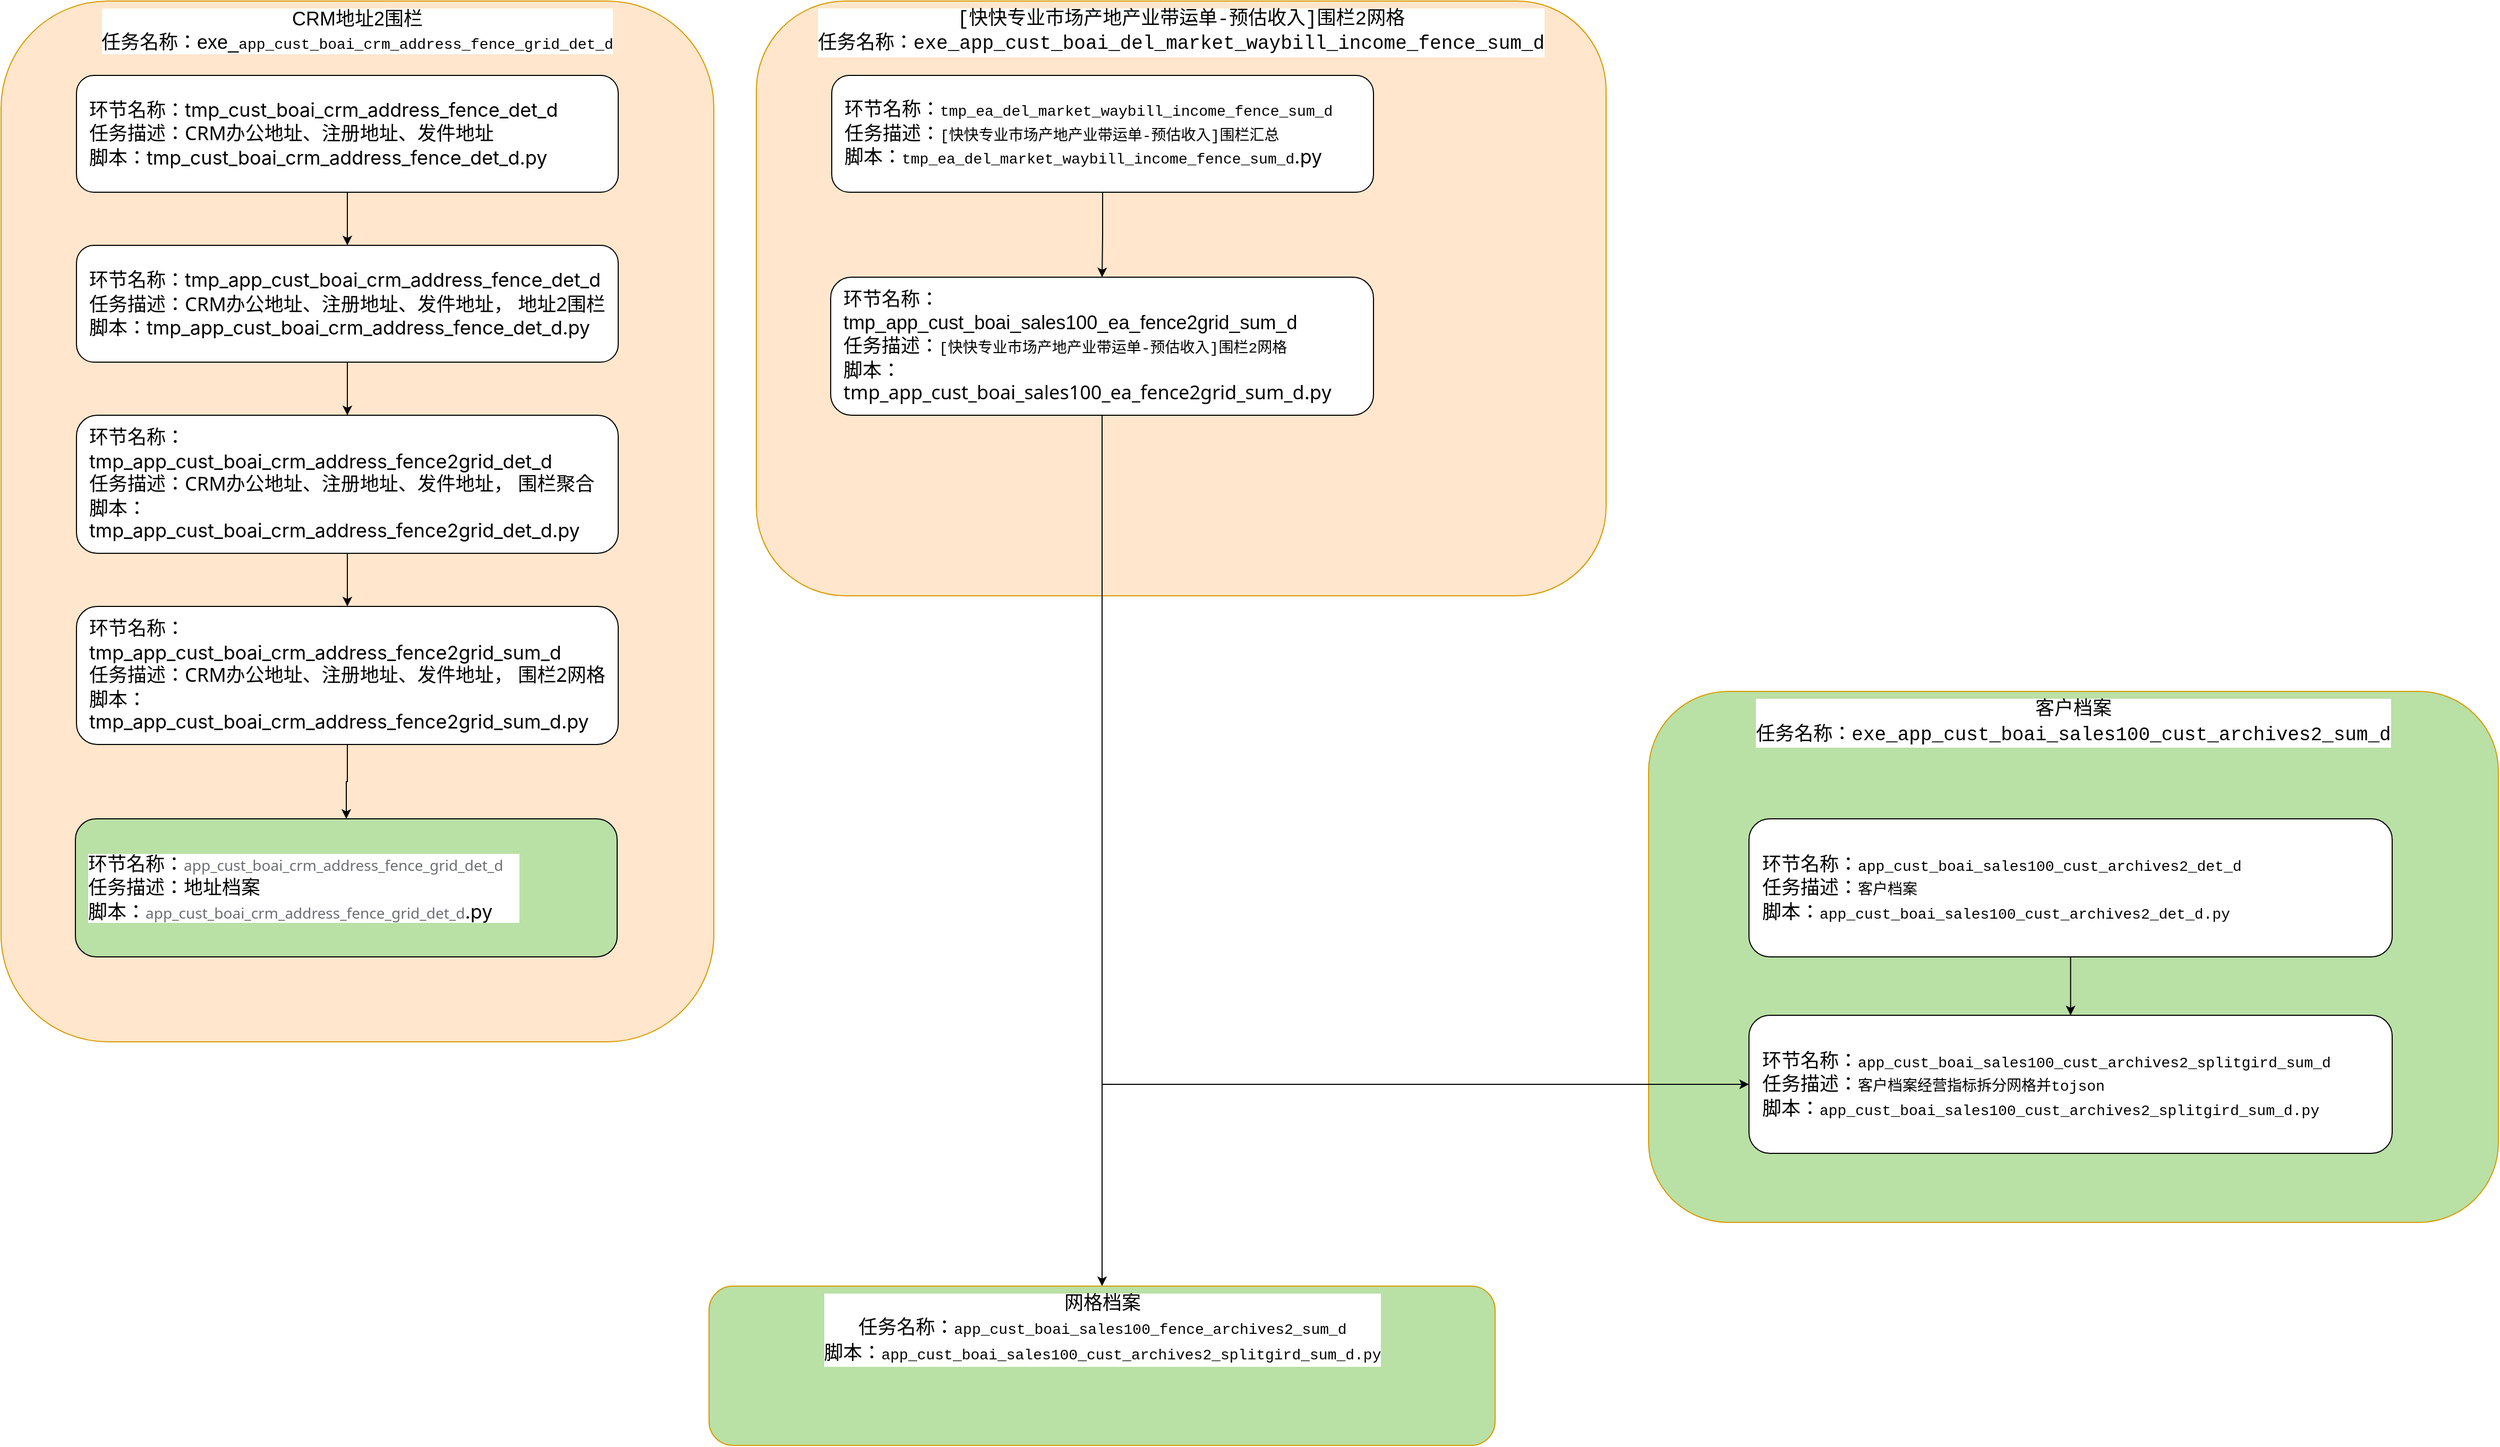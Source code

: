 <mxfile version="26.1.0" pages="3">
  <diagram name="第 1 页" id="zVUQbTabE66ga6b6Rjzz">
    <mxGraphModel dx="2484" dy="1736" grid="1" gridSize="10" guides="1" tooltips="1" connect="1" arrows="1" fold="1" page="1" pageScale="1" pageWidth="827" pageHeight="1169" math="0" shadow="0">
      <root>
        <mxCell id="0" />
        <mxCell id="1" parent="0" />
        <mxCell id="4ggbsvkXoeC_Qw4i2qiP-1" value="&lt;div style=&quot;font-family: Menlo, Monaco, &amp;quot;Courier New&amp;quot;, monospace; line-height: 21px; white-space: pre;&quot;&gt;&lt;span style=&quot;font-size: 18px;&quot;&gt;客户档案&lt;/span&gt;&lt;/div&gt;&lt;div style=&quot;line-height: 21px;&quot;&gt;&lt;span style=&quot;font-family: Menlo, Monaco, &amp;quot;Courier New&amp;quot;, monospace; white-space: pre; font-size: 18px;&quot;&gt;任务名称：&lt;/span&gt;&lt;span style=&quot;background-color: light-dark(#ffffff, var(--ge-dark-color, #121212)); font-size: 18px; white-space: pre;&quot;&gt;&lt;font face=&quot;Menlo, Monaco, Courier New, monospace&quot;&gt;exe_app_cust_boai_sales100_cust_archives2_sum_d&lt;/font&gt;&lt;/span&gt;&lt;/div&gt;" style="rounded=1;whiteSpace=wrap;html=1;verticalAlign=top;labelBackgroundColor=default;fillColor=#B9E0A5;strokeColor=#d79b00;" vertex="1" parent="1">
          <mxGeometry x="1640" y="740" width="800" height="500" as="geometry" />
        </mxCell>
        <mxCell id="uM5VX8MorSNVya0cpRnt-1" value="&lt;font style=&quot;font-size: 18px;&quot;&gt;CRM地址2围栏&lt;/font&gt;&lt;div&gt;&lt;font style=&quot;font-size: 18px;&quot;&gt;任务名称：exe_&lt;/font&gt;&lt;span style=&quot;font-family: Menlo, Monaco, &amp;quot;Courier New&amp;quot;, monospace; font-size: 14px; white-space: pre;&quot;&gt;&lt;font style=&quot;color: rgb(0, 0, 0);&quot;&gt;app_cust_boai_crm_address_fence_grid_det_d&lt;/font&gt;&lt;/span&gt;&lt;/div&gt;" style="rounded=1;whiteSpace=wrap;html=1;verticalAlign=top;labelBackgroundColor=default;fillColor=#ffe6cc;strokeColor=#d79b00;" parent="1" vertex="1">
          <mxGeometry x="89" y="90" width="671" height="980" as="geometry" />
        </mxCell>
        <mxCell id="RDpykGhYLyHTRnSFCLKW-1" style="edgeStyle=orthogonalEdgeStyle;rounded=0;orthogonalLoop=1;jettySize=auto;html=1;entryX=0.5;entryY=0;entryDx=0;entryDy=0;" parent="1" source="RDpykGhYLyHTRnSFCLKW-2" target="RDpykGhYLyHTRnSFCLKW-3" edge="1">
          <mxGeometry relative="1" as="geometry" />
        </mxCell>
        <mxCell id="RDpykGhYLyHTRnSFCLKW-2" value="&lt;font style=&quot;font-size: 18px; background-color: light-dark(#ffffff, var(--ge-dark-color, #121212));&quot;&gt;环节名称：&lt;span style=&quot;font-family: -apple-system, &amp;quot;system-ui&amp;quot;, &amp;quot;Segoe UI&amp;quot;, &amp;quot;PingFang SC&amp;quot;, &amp;quot;Hiragino Sans GB&amp;quot;, &amp;quot;Microsoft YaHei&amp;quot;, &amp;quot;Helvetica Neue&amp;quot;, Helvetica, Arial, sans-serif, &amp;quot;Apple Color Emoji&amp;quot;, &amp;quot;Segoe UI Emoji&amp;quot;, &amp;quot;Segoe UI Symbol&amp;quot;; text-wrap-mode: nowrap;&quot;&gt;tmp_cust_boai_crm_address_fence_det_d&lt;/span&gt;&lt;/font&gt;&lt;div&gt;&lt;font style=&quot;font-size: 18px; background-color: light-dark(#ffffff, var(--ge-dark-color, #121212));&quot;&gt;&lt;span style=&quot;font-family: -apple-system, &amp;quot;system-ui&amp;quot;, &amp;quot;Segoe UI&amp;quot;, &amp;quot;PingFang SC&amp;quot;, &amp;quot;Hiragino Sans GB&amp;quot;, &amp;quot;Microsoft YaHei&amp;quot;, &amp;quot;Helvetica Neue&amp;quot;, Helvetica, Arial, sans-serif, &amp;quot;Apple Color Emoji&amp;quot;, &amp;quot;Segoe UI Emoji&amp;quot;, &amp;quot;Segoe UI Symbol&amp;quot;; text-wrap-mode: nowrap;&quot;&gt;任务描述：&lt;/span&gt;&lt;span style=&quot;font-family: system-ui, -apple-system, &amp;quot;system-ui&amp;quot;, &amp;quot;PingFang SC&amp;quot;, 微软雅黑, &amp;quot;Microsoft YaHei&amp;quot;, &amp;quot;Segoe UI&amp;quot;, Roboto, &amp;quot;Helvetica Neue&amp;quot;, Arial, sans-serif;&quot;&gt;CRM办公地址、注册地址、发件地址&lt;/span&gt;&lt;/font&gt;&lt;/div&gt;&lt;div&gt;&lt;font style=&quot;font-size: 18px; background-color: light-dark(#ffffff, var(--ge-dark-color, #121212));&quot;&gt;&lt;span style=&quot;font-family: system-ui, -apple-system, &amp;quot;system-ui&amp;quot;, &amp;quot;PingFang SC&amp;quot;, 微软雅黑, &amp;quot;Microsoft YaHei&amp;quot;, &amp;quot;Segoe UI&amp;quot;, Roboto, &amp;quot;Helvetica Neue&amp;quot;, Arial, sans-serif;&quot;&gt;脚本：&lt;/span&gt;&lt;/font&gt;&lt;span style=&quot;background-color: rgb(255, 255, 255); font-family: -apple-system, &amp;quot;system-ui&amp;quot;, &amp;quot;Segoe UI&amp;quot;, &amp;quot;PingFang SC&amp;quot;, &amp;quot;Hiragino Sans GB&amp;quot;, &amp;quot;Microsoft YaHei&amp;quot;, &amp;quot;Helvetica Neue&amp;quot;, Helvetica, Arial, sans-serif, &amp;quot;Apple Color Emoji&amp;quot;, &amp;quot;Segoe UI Emoji&amp;quot;, &amp;quot;Segoe UI Symbol&amp;quot;; font-size: 18px; text-wrap-mode: nowrap; color: light-dark(rgb(0, 0, 0), rgb(255, 255, 255));&quot;&gt;tmp_cust_boai_crm_address_fence_det_d.py&lt;/span&gt;&lt;/div&gt;" style="rounded=1;whiteSpace=wrap;html=1;align=left;fontColor=default;spacingLeft=10;" parent="1" vertex="1">
          <mxGeometry x="160" y="160" width="510" height="110" as="geometry" />
        </mxCell>
        <mxCell id="Tus2udBFGIl8Usl5Ug0u-7" style="edgeStyle=orthogonalEdgeStyle;rounded=0;orthogonalLoop=1;jettySize=auto;html=1;entryX=0.5;entryY=0;entryDx=0;entryDy=0;" edge="1" parent="1" source="RDpykGhYLyHTRnSFCLKW-3" target="Tus2udBFGIl8Usl5Ug0u-5">
          <mxGeometry relative="1" as="geometry" />
        </mxCell>
        <mxCell id="RDpykGhYLyHTRnSFCLKW-3" value="&lt;font style=&quot;font-size: 18px; background-color: light-dark(#ffffff, var(--ge-dark-color, #121212));&quot;&gt;环节名称：&lt;/font&gt;&lt;font face=&quot;-apple-system, system-ui, Segoe UI, PingFang SC, Hiragino Sans GB, Microsoft YaHei, Helvetica Neue, Helvetica, Arial, sans-serif, Apple Color Emoji, Segoe UI Emoji, Segoe UI Symbol&quot;&gt;&lt;span style=&quot;font-size: 18px; text-wrap-mode: nowrap;&quot;&gt;tmp_app_cust_boai_crm_address_fence_det_d&lt;/span&gt;&lt;/font&gt;&lt;div&gt;&lt;font style=&quot;font-size: 18px; background-color: light-dark(#ffffff, var(--ge-dark-color, #121212));&quot;&gt;&lt;span style=&quot;font-family: -apple-system, &amp;quot;system-ui&amp;quot;, &amp;quot;Segoe UI&amp;quot;, &amp;quot;PingFang SC&amp;quot;, &amp;quot;Hiragino Sans GB&amp;quot;, &amp;quot;Microsoft YaHei&amp;quot;, &amp;quot;Helvetica Neue&amp;quot;, Helvetica, Arial, sans-serif, &amp;quot;Apple Color Emoji&amp;quot;, &amp;quot;Segoe UI Emoji&amp;quot;, &amp;quot;Segoe UI Symbol&amp;quot;; text-wrap-mode: nowrap;&quot;&gt;任务描述：&lt;/span&gt;&lt;span style=&quot;font-family: system-ui, -apple-system, &amp;quot;system-ui&amp;quot;, &amp;quot;PingFang SC&amp;quot;, 微软雅黑, &amp;quot;Microsoft YaHei&amp;quot;, &amp;quot;Segoe UI&amp;quot;, Roboto, &amp;quot;Helvetica Neue&amp;quot;, Arial, sans-serif;&quot;&gt;CRM办公地址、注册地址、发件地址， 地址2围栏&lt;/span&gt;&lt;/font&gt;&lt;/div&gt;&lt;div&gt;&lt;font face=&quot;system-ui, -apple-system, system-ui, PingFang SC, 微软雅黑, Microsoft YaHei, Segoe UI, Roboto, Helvetica Neue, Arial, sans-serif&quot;&gt;&lt;span style=&quot;font-size: 18px; background-color: rgb(255, 255, 255);&quot;&gt;脚本：&lt;/span&gt;&lt;/font&gt;&lt;span style=&quot;font-family: -apple-system, system-ui, &amp;quot;Segoe UI&amp;quot;, &amp;quot;PingFang SC&amp;quot;, &amp;quot;Hiragino Sans GB&amp;quot;, &amp;quot;Microsoft YaHei&amp;quot;, &amp;quot;Helvetica Neue&amp;quot;, Helvetica, Arial, sans-serif, &amp;quot;Apple Color Emoji&amp;quot;, &amp;quot;Segoe UI Emoji&amp;quot;, &amp;quot;Segoe UI Symbol&amp;quot;; font-size: 18px; text-wrap-mode: nowrap; background-color: transparent; color: light-dark(rgb(0, 0, 0), rgb(255, 255, 255));&quot;&gt;tmp_app_cust_boai_crm_address_fence_det_d.py&lt;/span&gt;&lt;/div&gt;" style="rounded=1;whiteSpace=wrap;html=1;align=left;fontColor=default;spacingLeft=10;" parent="1" vertex="1">
          <mxGeometry x="160" y="320" width="510" height="110" as="geometry" />
        </mxCell>
        <mxCell id="Tus2udBFGIl8Usl5Ug0u-1" value="&lt;div style=&quot;font-family: Menlo, Monaco, &amp;quot;Courier New&amp;quot;, monospace; line-height: 21px; white-space: pre;&quot;&gt;&lt;span style=&quot;background-color: rgb(255, 255, 255);&quot;&gt;&lt;font style=&quot;color: rgb(0, 0, 0); font-size: 18px;&quot;&gt;[快快专业市场产地产业带运单-预估收入]围栏2网格&lt;/font&gt;&lt;/span&gt;&lt;/div&gt;&lt;div style=&quot;font-family: Menlo, Monaco, &amp;quot;Courier New&amp;quot;, monospace; line-height: 21px; white-space: pre;&quot;&gt;&lt;span style=&quot;background-color: rgb(255, 255, 255);&quot;&gt;&lt;font style=&quot;color: rgb(0, 0, 0); font-size: 18px;&quot;&gt;任务名称：exe_app_cust_boai_del_market_waybill_income_fence_sum_d&lt;/font&gt;&lt;/span&gt;&lt;/div&gt;" style="rounded=1;whiteSpace=wrap;html=1;verticalAlign=top;labelBackgroundColor=default;fillColor=#ffe6cc;strokeColor=#d79b00;" vertex="1" parent="1">
          <mxGeometry x="800" y="90" width="800" height="560" as="geometry" />
        </mxCell>
        <mxCell id="Tus2udBFGIl8Usl5Ug0u-2" style="edgeStyle=orthogonalEdgeStyle;rounded=0;orthogonalLoop=1;jettySize=auto;html=1;entryX=0.5;entryY=0;entryDx=0;entryDy=0;" edge="1" parent="1" source="Tus2udBFGIl8Usl5Ug0u-3" target="Tus2udBFGIl8Usl5Ug0u-4">
          <mxGeometry relative="1" as="geometry" />
        </mxCell>
        <mxCell id="Tus2udBFGIl8Usl5Ug0u-3" value="&lt;font style=&quot;font-size: 18px; background-color: light-dark(#ffffff, var(--ge-dark-color, #121212));&quot;&gt;环节名称：&lt;/font&gt;&lt;span style=&quot;font-family: Menlo, Monaco, &amp;quot;Courier New&amp;quot;, monospace; font-size: 14px; white-space: pre; background-color: rgb(255, 255, 255);&quot;&gt;&lt;font style=&quot;color: rgb(0, 0, 0);&quot;&gt;tmp_ea_del_market_waybill_income_fence_sum_d&lt;/font&gt;&lt;/span&gt;&lt;div&gt;&lt;font style=&quot;font-size: 18px; background-color: light-dark(#ffffff, var(--ge-dark-color, #121212));&quot;&gt;&lt;span style=&quot;font-family: -apple-system, &amp;quot;system-ui&amp;quot;, &amp;quot;Segoe UI&amp;quot;, &amp;quot;PingFang SC&amp;quot;, &amp;quot;Hiragino Sans GB&amp;quot;, &amp;quot;Microsoft YaHei&amp;quot;, &amp;quot;Helvetica Neue&amp;quot;, Helvetica, Arial, sans-serif, &amp;quot;Apple Color Emoji&amp;quot;, &amp;quot;Segoe UI Emoji&amp;quot;, &amp;quot;Segoe UI Symbol&amp;quot;; text-wrap-mode: nowrap;&quot;&gt;任务描述：&lt;/span&gt;&lt;/font&gt;&lt;span style=&quot;font-family: Menlo, Monaco, &amp;quot;Courier New&amp;quot;, monospace; font-size: 14px; white-space: pre; background-color: rgb(255, 255, 255);&quot;&gt;&lt;font style=&quot;color: rgb(0, 0, 0);&quot;&gt;[快快专业市场产地产业带运单-预估收入]围栏汇总&lt;/font&gt;&lt;/span&gt;&lt;/div&gt;&lt;div&gt;&lt;font style=&quot;font-size: 18px; background-color: light-dark(#ffffff, var(--ge-dark-color, #121212));&quot;&gt;&lt;span style=&quot;font-family: system-ui, -apple-system, &amp;quot;system-ui&amp;quot;, &amp;quot;PingFang SC&amp;quot;, 微软雅黑, &amp;quot;Microsoft YaHei&amp;quot;, &amp;quot;Segoe UI&amp;quot;, Roboto, &amp;quot;Helvetica Neue&amp;quot;, Arial, sans-serif;&quot;&gt;脚本：&lt;/span&gt;&lt;/font&gt;&lt;span style=&quot;background-color: rgb(255, 255, 255); font-family: -apple-system, &amp;quot;system-ui&amp;quot;, &amp;quot;Segoe UI&amp;quot;, &amp;quot;PingFang SC&amp;quot;, &amp;quot;Hiragino Sans GB&amp;quot;, &amp;quot;Microsoft YaHei&amp;quot;, &amp;quot;Helvetica Neue&amp;quot;, Helvetica, Arial, sans-serif, &amp;quot;Apple Color Emoji&amp;quot;, &amp;quot;Segoe UI Emoji&amp;quot;, &amp;quot;Segoe UI Symbol&amp;quot;; font-size: 18px; text-wrap-mode: nowrap; color: light-dark(rgb(0, 0, 0), rgb(255, 255, 255));&quot;&gt;&lt;span style=&quot;font-family: Menlo, Monaco, &amp;quot;Courier New&amp;quot;, monospace; font-size: 14px; white-space-collapse: preserve;&quot;&gt;tmp_ea_del_market_waybill_income_fence_sum_d&lt;/span&gt;.py&lt;/span&gt;&lt;/div&gt;" style="rounded=1;whiteSpace=wrap;html=1;align=left;fontColor=default;spacingLeft=10;" vertex="1" parent="1">
          <mxGeometry x="871" y="160" width="510" height="110" as="geometry" />
        </mxCell>
        <mxCell id="4ggbsvkXoeC_Qw4i2qiP-6" style="edgeStyle=orthogonalEdgeStyle;rounded=0;orthogonalLoop=1;jettySize=auto;html=1;entryX=0;entryY=0.5;entryDx=0;entryDy=0;" edge="1" parent="1" source="Tus2udBFGIl8Usl5Ug0u-4" target="4ggbsvkXoeC_Qw4i2qiP-4">
          <mxGeometry relative="1" as="geometry">
            <Array as="points">
              <mxPoint x="1126" y="1110" />
            </Array>
          </mxGeometry>
        </mxCell>
        <mxCell id="4ggbsvkXoeC_Qw4i2qiP-10" style="edgeStyle=orthogonalEdgeStyle;rounded=0;orthogonalLoop=1;jettySize=auto;html=1;entryX=0.5;entryY=0;entryDx=0;entryDy=0;" edge="1" parent="1" source="Tus2udBFGIl8Usl5Ug0u-4" target="4ggbsvkXoeC_Qw4i2qiP-9">
          <mxGeometry relative="1" as="geometry" />
        </mxCell>
        <mxCell id="Tus2udBFGIl8Usl5Ug0u-4" value="&lt;font style=&quot;font-size: 18px; background-color: light-dark(#ffffff, var(--ge-dark-color, #121212));&quot;&gt;环节名称：tmp_app_cust_boai_sales100_ea_fence2grid_sum_d&lt;/font&gt;&lt;div&gt;&lt;font style=&quot;font-size: 18px; background-color: light-dark(#ffffff, var(--ge-dark-color, #121212));&quot;&gt;&lt;span style=&quot;font-family: -apple-system, &amp;quot;system-ui&amp;quot;, &amp;quot;Segoe UI&amp;quot;, &amp;quot;PingFang SC&amp;quot;, &amp;quot;Hiragino Sans GB&amp;quot;, &amp;quot;Microsoft YaHei&amp;quot;, &amp;quot;Helvetica Neue&amp;quot;, Helvetica, Arial, sans-serif, &amp;quot;Apple Color Emoji&amp;quot;, &amp;quot;Segoe UI Emoji&amp;quot;, &amp;quot;Segoe UI Symbol&amp;quot;; text-wrap-mode: nowrap;&quot;&gt;任务描述：&lt;/span&gt;&lt;/font&gt;&lt;span style=&quot;background-color: rgb(255, 255, 255); font-family: Menlo, Monaco, &amp;quot;Courier New&amp;quot;, monospace; font-size: 14px; white-space: pre; color: light-dark(rgb(0, 0, 0), rgb(255, 255, 255));&quot;&gt;[快快专业市场产地产业带运单-预估收入]围栏2网格&lt;/span&gt;&lt;/div&gt;&lt;div&gt;&lt;font face=&quot;system-ui, -apple-system, system-ui, PingFang SC, 微软雅黑, Microsoft YaHei, Segoe UI, Roboto, Helvetica Neue, Arial, sans-serif&quot;&gt;&lt;span style=&quot;font-size: 18px; background-color: rgb(255, 255, 255);&quot;&gt;脚本：&lt;/span&gt;&lt;/font&gt;&lt;span style=&quot;background-color: transparent;&quot;&gt;&lt;font face=&quot;system-ui, -apple-system, system-ui, PingFang SC, 微软雅黑, Microsoft YaHei, Segoe UI, Roboto, Helvetica Neue, Arial, sans-serif&quot;&gt;&lt;span style=&quot;font-size: 18px;&quot;&gt;tmp_app_cust_boai_sales100_ea_fence2grid_sum_d&lt;/span&gt;&lt;/font&gt;&lt;/span&gt;&lt;span style=&quot;font-family: -apple-system, system-ui, &amp;quot;Segoe UI&amp;quot;, &amp;quot;PingFang SC&amp;quot;, &amp;quot;Hiragino Sans GB&amp;quot;, &amp;quot;Microsoft YaHei&amp;quot;, &amp;quot;Helvetica Neue&amp;quot;, Helvetica, Arial, sans-serif, &amp;quot;Apple Color Emoji&amp;quot;, &amp;quot;Segoe UI Emoji&amp;quot;, &amp;quot;Segoe UI Symbol&amp;quot;; font-size: 18px; text-wrap-mode: nowrap; background-color: transparent; color: light-dark(rgb(0, 0, 0), rgb(255, 255, 255));&quot;&gt;.py&lt;/span&gt;&lt;span style=&quot;font-size: 18px; text-wrap-mode: nowrap; color: light-dark(rgba(0, 0, 0, 0), rgb(237, 237, 237)); font-family: -apple-system, system-ui, &amp;quot;Segoe UI&amp;quot;, &amp;quot;PingFang SC&amp;quot;, &amp;quot;Hiragino Sans GB&amp;quot;, &amp;quot;Microsoft YaHei&amp;quot;, &amp;quot;Helvetica Neue&amp;quot;, Helvetica, Arial, sans-serif, &amp;quot;Apple Color Emoji&amp;quot;, &amp;quot;Segoe UI Emoji&amp;quot;, &amp;quot;Segoe UI Symbol&amp;quot;; background-color: transparent;&quot;&gt;.py&lt;/span&gt;&lt;/div&gt;" style="rounded=1;whiteSpace=wrap;html=1;align=left;fontColor=default;spacingLeft=10;" vertex="1" parent="1">
          <mxGeometry x="870" y="350" width="511" height="130" as="geometry" />
        </mxCell>
        <mxCell id="Tus2udBFGIl8Usl5Ug0u-11" value="" style="edgeStyle=orthogonalEdgeStyle;rounded=0;orthogonalLoop=1;jettySize=auto;html=1;" edge="1" parent="1" source="Tus2udBFGIl8Usl5Ug0u-5" target="Tus2udBFGIl8Usl5Ug0u-8">
          <mxGeometry relative="1" as="geometry" />
        </mxCell>
        <mxCell id="Tus2udBFGIl8Usl5Ug0u-5" value="&lt;font style=&quot;font-size: 18px; background-color: light-dark(#ffffff, var(--ge-dark-color, #121212));&quot;&gt;环节名称：&lt;/font&gt;&lt;font face=&quot;-apple-system, system-ui, Segoe UI, PingFang SC, Hiragino Sans GB, Microsoft YaHei, Helvetica Neue, Helvetica, Arial, sans-serif, Apple Color Emoji, Segoe UI Emoji, Segoe UI Symbol&quot;&gt;&lt;span style=&quot;font-size: 18px; text-wrap-mode: nowrap;&quot;&gt;tmp_app_cust_boai_crm_address_fence2grid_det_d&lt;/span&gt;&lt;/font&gt;&lt;div&gt;&lt;font style=&quot;font-size: 18px; background-color: light-dark(#ffffff, var(--ge-dark-color, #121212));&quot;&gt;&lt;span style=&quot;font-family: -apple-system, &amp;quot;system-ui&amp;quot;, &amp;quot;Segoe UI&amp;quot;, &amp;quot;PingFang SC&amp;quot;, &amp;quot;Hiragino Sans GB&amp;quot;, &amp;quot;Microsoft YaHei&amp;quot;, &amp;quot;Helvetica Neue&amp;quot;, Helvetica, Arial, sans-serif, &amp;quot;Apple Color Emoji&amp;quot;, &amp;quot;Segoe UI Emoji&amp;quot;, &amp;quot;Segoe UI Symbol&amp;quot;; text-wrap-mode: nowrap;&quot;&gt;任务描述：&lt;/span&gt;&lt;span style=&quot;font-family: system-ui, -apple-system, &amp;quot;system-ui&amp;quot;, &amp;quot;PingFang SC&amp;quot;, 微软雅黑, &amp;quot;Microsoft YaHei&amp;quot;, &amp;quot;Segoe UI&amp;quot;, Roboto, &amp;quot;Helvetica Neue&amp;quot;, Arial, sans-serif;&quot;&gt;CRM办公地址、注册地址、发件地址， 围栏聚合&lt;/span&gt;&lt;/font&gt;&lt;/div&gt;&lt;div&gt;&lt;font face=&quot;system-ui, -apple-system, system-ui, PingFang SC, 微软雅黑, Microsoft YaHei, Segoe UI, Roboto, Helvetica Neue, Arial, sans-serif&quot;&gt;&lt;span style=&quot;font-size: 18px; background-color: rgb(255, 255, 255);&quot;&gt;脚本：&lt;/span&gt;&lt;/font&gt;&lt;span style=&quot;background-color: transparent;&quot;&gt;&lt;font face=&quot;-apple-system, system-ui, Segoe UI, PingFang SC, Hiragino Sans GB, Microsoft YaHei, Helvetica Neue, Helvetica, Arial, sans-serif, Apple Color Emoji, Segoe UI Emoji, Segoe UI Symbol&quot;&gt;&lt;span style=&quot;font-size: 18px; text-wrap-mode: nowrap;&quot;&gt;tmp_app_cust_boai_crm_address_fence2grid_det_d&lt;/span&gt;&lt;/font&gt;&lt;/span&gt;&lt;span style=&quot;font-family: -apple-system, system-ui, &amp;quot;Segoe UI&amp;quot;, &amp;quot;PingFang SC&amp;quot;, &amp;quot;Hiragino Sans GB&amp;quot;, &amp;quot;Microsoft YaHei&amp;quot;, &amp;quot;Helvetica Neue&amp;quot;, Helvetica, Arial, sans-serif, &amp;quot;Apple Color Emoji&amp;quot;, &amp;quot;Segoe UI Emoji&amp;quot;, &amp;quot;Segoe UI Symbol&amp;quot;; font-size: 18px; text-wrap-mode: nowrap; background-color: transparent; color: light-dark(rgb(0, 0, 0), rgb(255, 255, 255));&quot;&gt;.py&lt;/span&gt;&lt;span style=&quot;font-size: 18px; text-wrap-mode: nowrap; color: light-dark(rgba(0, 0, 0, 0), rgb(237, 237, 237)); font-family: -apple-system, system-ui, &amp;quot;Segoe UI&amp;quot;, &amp;quot;PingFang SC&amp;quot;, &amp;quot;Hiragino Sans GB&amp;quot;, &amp;quot;Microsoft YaHei&amp;quot;, &amp;quot;Helvetica Neue&amp;quot;, Helvetica, Arial, sans-serif, &amp;quot;Apple Color Emoji&amp;quot;, &amp;quot;Segoe UI Emoji&amp;quot;, &amp;quot;Segoe UI Symbol&amp;quot;; background-color: transparent;&quot;&gt;.py&lt;/span&gt;&lt;/div&gt;" style="rounded=1;whiteSpace=wrap;html=1;align=left;fontColor=default;spacingLeft=10;" vertex="1" parent="1">
          <mxGeometry x="160" y="480" width="510" height="130" as="geometry" />
        </mxCell>
        <mxCell id="4ggbsvkXoeC_Qw4i2qiP-8" value="" style="edgeStyle=orthogonalEdgeStyle;rounded=0;orthogonalLoop=1;jettySize=auto;html=1;" edge="1" parent="1" source="Tus2udBFGIl8Usl5Ug0u-8" target="4ggbsvkXoeC_Qw4i2qiP-7">
          <mxGeometry relative="1" as="geometry" />
        </mxCell>
        <mxCell id="Tus2udBFGIl8Usl5Ug0u-8" value="&lt;font style=&quot;font-size: 18px; background-color: light-dark(#ffffff, var(--ge-dark-color, #121212));&quot;&gt;环节名称：&lt;/font&gt;&lt;font face=&quot;-apple-system, system-ui, Segoe UI, PingFang SC, Hiragino Sans GB, Microsoft YaHei, Helvetica Neue, Helvetica, Arial, sans-serif, Apple Color Emoji, Segoe UI Emoji, Segoe UI Symbol&quot;&gt;&lt;span style=&quot;font-size: 18px; text-wrap-mode: nowrap;&quot;&gt;tmp_app_cust_boai_crm_address_fence2grid_sum_d&lt;/span&gt;&lt;/font&gt;&lt;div&gt;&lt;font style=&quot;font-size: 18px; background-color: light-dark(#ffffff, var(--ge-dark-color, #121212));&quot;&gt;&lt;span style=&quot;font-family: -apple-system, &amp;quot;system-ui&amp;quot;, &amp;quot;Segoe UI&amp;quot;, &amp;quot;PingFang SC&amp;quot;, &amp;quot;Hiragino Sans GB&amp;quot;, &amp;quot;Microsoft YaHei&amp;quot;, &amp;quot;Helvetica Neue&amp;quot;, Helvetica, Arial, sans-serif, &amp;quot;Apple Color Emoji&amp;quot;, &amp;quot;Segoe UI Emoji&amp;quot;, &amp;quot;Segoe UI Symbol&amp;quot;; text-wrap-mode: nowrap;&quot;&gt;任务描述：&lt;/span&gt;&lt;span style=&quot;font-family: system-ui, -apple-system, &amp;quot;system-ui&amp;quot;, &amp;quot;PingFang SC&amp;quot;, 微软雅黑, &amp;quot;Microsoft YaHei&amp;quot;, &amp;quot;Segoe UI&amp;quot;, Roboto, &amp;quot;Helvetica Neue&amp;quot;, Arial, sans-serif;&quot;&gt;CRM办公地址、注册地址、发件地址， 围栏2网格&lt;/span&gt;&lt;/font&gt;&lt;/div&gt;&lt;div&gt;&lt;font face=&quot;system-ui, -apple-system, system-ui, PingFang SC, 微软雅黑, Microsoft YaHei, Segoe UI, Roboto, Helvetica Neue, Arial, sans-serif&quot;&gt;&lt;span style=&quot;font-size: 18px; background-color: rgb(255, 255, 255);&quot;&gt;脚本：&lt;/span&gt;&lt;/font&gt;&lt;span style=&quot;background-color: transparent;&quot;&gt;&lt;font face=&quot;-apple-system, system-ui, Segoe UI, PingFang SC, Hiragino Sans GB, Microsoft YaHei, Helvetica Neue, Helvetica, Arial, sans-serif, Apple Color Emoji, Segoe UI Emoji, Segoe UI Symbol&quot;&gt;&lt;span style=&quot;font-size: 18px; text-wrap-mode: nowrap;&quot;&gt;tmp_app_cust_boai_crm_address_fence2grid_sum_d&lt;/span&gt;&lt;/font&gt;&lt;/span&gt;&lt;span style=&quot;font-family: -apple-system, system-ui, &amp;quot;Segoe UI&amp;quot;, &amp;quot;PingFang SC&amp;quot;, &amp;quot;Hiragino Sans GB&amp;quot;, &amp;quot;Microsoft YaHei&amp;quot;, &amp;quot;Helvetica Neue&amp;quot;, Helvetica, Arial, sans-serif, &amp;quot;Apple Color Emoji&amp;quot;, &amp;quot;Segoe UI Emoji&amp;quot;, &amp;quot;Segoe UI Symbol&amp;quot;; font-size: 18px; text-wrap-mode: nowrap; background-color: transparent; color: light-dark(rgb(0, 0, 0), rgb(255, 255, 255));&quot;&gt;.py&lt;/span&gt;&lt;span style=&quot;font-size: 18px; text-wrap-mode: nowrap; color: light-dark(rgba(0, 0, 0, 0), rgb(237, 237, 237)); font-family: -apple-system, system-ui, &amp;quot;Segoe UI&amp;quot;, &amp;quot;PingFang SC&amp;quot;, &amp;quot;Hiragino Sans GB&amp;quot;, &amp;quot;Microsoft YaHei&amp;quot;, &amp;quot;Helvetica Neue&amp;quot;, Helvetica, Arial, sans-serif, &amp;quot;Apple Color Emoji&amp;quot;, &amp;quot;Segoe UI Emoji&amp;quot;, &amp;quot;Segoe UI Symbol&amp;quot;; background-color: transparent;&quot;&gt;.py&lt;/span&gt;&lt;/div&gt;" style="rounded=1;whiteSpace=wrap;html=1;align=left;fontColor=default;spacingLeft=10;" vertex="1" parent="1">
          <mxGeometry x="160" y="660" width="510" height="130" as="geometry" />
        </mxCell>
        <mxCell id="4ggbsvkXoeC_Qw4i2qiP-5" value="" style="edgeStyle=orthogonalEdgeStyle;rounded=0;orthogonalLoop=1;jettySize=auto;html=1;" edge="1" parent="1" source="4ggbsvkXoeC_Qw4i2qiP-3" target="4ggbsvkXoeC_Qw4i2qiP-4">
          <mxGeometry relative="1" as="geometry" />
        </mxCell>
        <mxCell id="4ggbsvkXoeC_Qw4i2qiP-3" value="&lt;font style=&quot;color: rgb(0, 0, 0); background-color: light-dark(#ffffff, var(--ge-dark-color, #121212));&quot;&gt;&lt;font style=&quot;font-size: 18px;&quot;&gt;环节名称：&lt;/font&gt;&lt;span style=&quot;font-family: Menlo, Monaco, &amp;quot;Courier New&amp;quot;, monospace; font-size: 14px; white-space: pre;&quot;&gt;app_cust_boai_sales100_cust_archives2_det_d&lt;/span&gt;&lt;/font&gt;&lt;div&gt;&lt;font style=&quot;color: rgb(0, 0, 0); background-color: light-dark(#ffffff, var(--ge-dark-color, #121212));&quot;&gt;&lt;font style=&quot;font-size: 18px;&quot;&gt;&lt;span style=&quot;font-family: -apple-system, &amp;quot;system-ui&amp;quot;, &amp;quot;Segoe UI&amp;quot;, &amp;quot;PingFang SC&amp;quot;, &amp;quot;Hiragino Sans GB&amp;quot;, &amp;quot;Microsoft YaHei&amp;quot;, &amp;quot;Helvetica Neue&amp;quot;, Helvetica, Arial, sans-serif, &amp;quot;Apple Color Emoji&amp;quot;, &amp;quot;Segoe UI Emoji&amp;quot;, &amp;quot;Segoe UI Symbol&amp;quot;; text-wrap-mode: nowrap;&quot;&gt;任务描述：&lt;/span&gt;&lt;/font&gt;&lt;span style=&quot;font-family: Menlo, Monaco, &amp;quot;Courier New&amp;quot;, monospace; font-size: 14px; white-space: pre;&quot;&gt;客户档案&lt;/span&gt;&lt;/font&gt;&lt;/div&gt;&lt;div&gt;&lt;font style=&quot;color: rgb(0, 0, 0); background-color: light-dark(#ffffff, var(--ge-dark-color, #121212));&quot;&gt;&lt;font face=&quot;system-ui, -apple-system, system-ui, PingFang SC, 微软雅黑, Microsoft YaHei, Segoe UI, Roboto, Helvetica Neue, Arial, sans-serif&quot;&gt;&lt;span style=&quot;font-size: 18px;&quot;&gt;脚本：&lt;/span&gt;&lt;/font&gt;&lt;span style=&quot;font-family: Menlo, Monaco, &amp;quot;Courier New&amp;quot;, monospace; font-size: 14px; white-space: pre;&quot;&gt;app_cust_boai_sales100_cust_archives2_det_d.py&lt;/span&gt;&lt;/font&gt;&lt;span style=&quot;font-size: 18px; text-wrap-mode: nowrap; color: light-dark(rgba(0, 0, 0, 0), rgb(237, 237, 237)); font-family: -apple-system, system-ui, &amp;quot;Segoe UI&amp;quot;, &amp;quot;PingFang SC&amp;quot;, &amp;quot;Hiragino Sans GB&amp;quot;, &amp;quot;Microsoft YaHei&amp;quot;, &amp;quot;Helvetica Neue&amp;quot;, Helvetica, Arial, sans-serif, &amp;quot;Apple Color Emoji&amp;quot;, &amp;quot;Segoe UI Emoji&amp;quot;, &amp;quot;Segoe UI Symbol&amp;quot;; background-color: transparent;&quot;&gt;y&lt;/span&gt;&lt;/div&gt;" style="rounded=1;whiteSpace=wrap;html=1;align=left;fontColor=default;spacingLeft=10;" vertex="1" parent="1">
          <mxGeometry x="1734.5" y="860" width="605.5" height="130" as="geometry" />
        </mxCell>
        <mxCell id="4ggbsvkXoeC_Qw4i2qiP-4" value="&lt;font style=&quot;background-color: light-dark(#ffffff, var(--ge-dark-color, #121212));&quot;&gt;&lt;font style=&quot;&quot;&gt;&lt;font style=&quot;font-size: 18px;&quot;&gt;环节名称：&lt;/font&gt;&lt;/font&gt;&lt;span style=&quot;font-family: Menlo, Monaco, &amp;quot;Courier New&amp;quot;, monospace; font-size: 14px; white-space: pre;&quot;&gt;app_cust_boai_sales100_cust_archives2_splitgird_sum_d&lt;/span&gt;&lt;/font&gt;&lt;div&gt;&lt;font style=&quot;background-color: light-dark(#ffffff, var(--ge-dark-color, #121212));&quot;&gt;&lt;font style=&quot;font-size: 18px;&quot;&gt;&lt;span style=&quot;font-family: -apple-system, &amp;quot;system-ui&amp;quot;, &amp;quot;Segoe UI&amp;quot;, &amp;quot;PingFang SC&amp;quot;, &amp;quot;Hiragino Sans GB&amp;quot;, &amp;quot;Microsoft YaHei&amp;quot;, &amp;quot;Helvetica Neue&amp;quot;, Helvetica, Arial, sans-serif, &amp;quot;Apple Color Emoji&amp;quot;, &amp;quot;Segoe UI Emoji&amp;quot;, &amp;quot;Segoe UI Symbol&amp;quot;; text-wrap-mode: nowrap;&quot;&gt;任务描述：&lt;/span&gt;&lt;/font&gt;&lt;span style=&quot;font-family: Menlo, Monaco, &amp;quot;Courier New&amp;quot;, monospace; font-size: 14px; white-space: pre;&quot;&gt;客户档案经营指标拆分网格并tojson&lt;/span&gt;&lt;/font&gt;&lt;/div&gt;&lt;div&gt;&lt;font style=&quot;background-color: light-dark(#ffffff, var(--ge-dark-color, #121212));&quot;&gt;&lt;font style=&quot;&quot;&gt;&lt;font face=&quot;system-ui, -apple-system, system-ui, PingFang SC, 微软雅黑, Microsoft YaHei, Segoe UI, Roboto, Helvetica Neue, Arial, sans-serif&quot;&gt;&lt;span style=&quot;font-size: 18px;&quot;&gt;脚本：&lt;/span&gt;&lt;/font&gt;&lt;span style=&quot;font-family: Menlo, Monaco, &amp;quot;Courier New&amp;quot;, monospace; font-size: 14px; white-space: pre;&quot;&gt;app_cust_boai_sales100_cust_archives2_splitgird_sum_d&lt;/span&gt;&lt;/font&gt;&lt;font style=&quot;&quot;&gt;&lt;span style=&quot;font-family: Menlo, Monaco, &amp;quot;Courier New&amp;quot;, monospace; font-size: 14px; white-space: pre;&quot;&gt;.py&lt;/span&gt;&lt;/font&gt;&lt;/font&gt;&lt;/div&gt;" style="rounded=1;whiteSpace=wrap;html=1;align=left;fontColor=#000000;spacingLeft=10;" vertex="1" parent="1">
          <mxGeometry x="1734.5" y="1045" width="605.5" height="130" as="geometry" />
        </mxCell>
        <mxCell id="4ggbsvkXoeC_Qw4i2qiP-7" value="&lt;font style=&quot;font-size: 18px;&quot;&gt;环节名称：&lt;/font&gt;&lt;span style=&quot;color: rgba(29, 33, 41, 0.65); font-family: system-ui, -apple-system, &amp;quot;system-ui&amp;quot;, &amp;quot;PingFang SC&amp;quot;, 微软雅黑, &amp;quot;Microsoft YaHei&amp;quot;, &amp;quot;Segoe UI&amp;quot;, Roboto, &amp;quot;Helvetica Neue&amp;quot;, Arial, sans-serif; font-size: 14px;&quot;&gt;app_cust_boai_crm_address_fence_grid_det_d&lt;/span&gt;&lt;div&gt;&lt;font style=&quot;font-size: 18px;&quot;&gt;&lt;span style=&quot;font-family: -apple-system, &amp;quot;system-ui&amp;quot;, &amp;quot;Segoe UI&amp;quot;, &amp;quot;PingFang SC&amp;quot;, &amp;quot;Hiragino Sans GB&amp;quot;, &amp;quot;Microsoft YaHei&amp;quot;, &amp;quot;Helvetica Neue&amp;quot;, Helvetica, Arial, sans-serif, &amp;quot;Apple Color Emoji&amp;quot;, &amp;quot;Segoe UI Emoji&amp;quot;, &amp;quot;Segoe UI Symbol&amp;quot;; text-wrap-mode: nowrap;&quot;&gt;任务描述：&lt;/span&gt;&lt;span style=&quot;font-family: system-ui, -apple-system, &amp;quot;system-ui&amp;quot;, &amp;quot;PingFang SC&amp;quot;, 微软雅黑, &amp;quot;Microsoft YaHei&amp;quot;, &amp;quot;Segoe UI&amp;quot;, Roboto, &amp;quot;Helvetica Neue&amp;quot;, Arial, sans-serif;&quot;&gt;地址档案&lt;/span&gt;&lt;/font&gt;&lt;/div&gt;&lt;div&gt;&lt;font face=&quot;system-ui, -apple-system, system-ui, PingFang SC, 微软雅黑, Microsoft YaHei, Segoe UI, Roboto, Helvetica Neue, Arial, sans-serif&quot;&gt;&lt;span style=&quot;font-size: 18px;&quot;&gt;脚本：&lt;/span&gt;&lt;/font&gt;&lt;span style=&quot;color: rgba(29, 33, 41, 0.65); font-family: system-ui, -apple-system, &amp;quot;system-ui&amp;quot;, &amp;quot;PingFang SC&amp;quot;, 微软雅黑, &amp;quot;Microsoft YaHei&amp;quot;, &amp;quot;Segoe UI&amp;quot;, Roboto, &amp;quot;Helvetica Neue&amp;quot;, Arial, sans-serif; font-size: 14px;&quot;&gt;app_cust_boai_crm_address_fence_grid_det_d&lt;/span&gt;&lt;span style=&quot;font-family: -apple-system, system-ui, &amp;quot;Segoe UI&amp;quot;, &amp;quot;PingFang SC&amp;quot;, &amp;quot;Hiragino Sans GB&amp;quot;, &amp;quot;Microsoft YaHei&amp;quot;, &amp;quot;Helvetica Neue&amp;quot;, Helvetica, Arial, sans-serif, &amp;quot;Apple Color Emoji&amp;quot;, &amp;quot;Segoe UI Emoji&amp;quot;, &amp;quot;Segoe UI Symbol&amp;quot;; font-size: 18px; text-wrap-mode: nowrap; color: light-dark(rgb(0, 0, 0), rgb(255, 255, 255));&quot;&gt;.py&lt;/span&gt;&lt;span style=&quot;font-size: 18px; text-wrap-mode: nowrap; color: light-dark(rgba(0, 0, 0, 0), rgb(237, 237, 237)); font-family: -apple-system, system-ui, &amp;quot;Segoe UI&amp;quot;, &amp;quot;PingFang SC&amp;quot;, &amp;quot;Hiragino Sans GB&amp;quot;, &amp;quot;Microsoft YaHei&amp;quot;, &amp;quot;Helvetica Neue&amp;quot;, Helvetica, Arial, sans-serif, &amp;quot;Apple Color Emoji&amp;quot;, &amp;quot;Segoe UI Emoji&amp;quot;, &amp;quot;Segoe UI Symbol&amp;quot;;&quot;&gt;.py&lt;/span&gt;&lt;/div&gt;" style="rounded=1;whiteSpace=wrap;html=1;align=left;fontColor=default;spacingLeft=10;labelBackgroundColor=default;fillColor=#B9E0A5;" vertex="1" parent="1">
          <mxGeometry x="159" y="860" width="510" height="130" as="geometry" />
        </mxCell>
        <mxCell id="4ggbsvkXoeC_Qw4i2qiP-9" value="&lt;div style=&quot;font-family: Menlo, Monaco, &amp;quot;Courier New&amp;quot;, monospace; line-height: 21px; white-space: pre;&quot;&gt;&lt;span style=&quot;font-size: 18px;&quot;&gt;网格档案&lt;/span&gt;&lt;/div&gt;&lt;div style=&quot;line-height: 21px;&quot;&gt;&lt;span style=&quot;font-family: Menlo, Monaco, &amp;quot;Courier New&amp;quot;, monospace; white-space: pre; font-size: 18px;&quot;&gt;任务名称：&lt;/span&gt;&lt;span style=&quot;font-family: Menlo, Monaco, &amp;quot;Courier New&amp;quot;, monospace; font-size: 14px; white-space: pre; background-color: rgb(255, 255, 255);&quot;&gt;&lt;font style=&quot;color: rgb(0, 0, 0);&quot;&gt;app_cust_boai_sales100_fence_archives2_sum_d&lt;/font&gt;&lt;/span&gt;&lt;/div&gt;&lt;div style=&quot;line-height: 21px;&quot;&gt;&lt;span style=&quot;font-family: Menlo, Monaco, &amp;quot;Courier New&amp;quot;, monospace; font-size: 14px; white-space: pre; background-color: rgb(255, 255, 255);&quot;&gt;&lt;font style=&quot;color: rgb(0, 0, 0);&quot;&gt;&lt;font style=&quot;font-family: Helvetica; font-size: 12px; text-align: left; white-space: normal;&quot;&gt;&lt;font face=&quot;system-ui, -apple-system, system-ui, PingFang SC, 微软雅黑, Microsoft YaHei, Segoe UI, Roboto, Helvetica Neue, Arial, sans-serif&quot;&gt;&lt;span style=&quot;font-size: 18px;&quot;&gt;脚本：&lt;/span&gt;&lt;/font&gt;&lt;span style=&quot;font-family: Menlo, Monaco, &amp;quot;Courier New&amp;quot;, monospace; font-size: 14px; white-space: pre;&quot;&gt;app_cust_boai_sales100_cust_archives2_splitgird_sum_d&lt;/span&gt;&lt;/font&gt;&lt;font style=&quot;font-family: Helvetica; font-size: 12px; text-align: left; white-space: normal;&quot;&gt;&lt;span style=&quot;font-family: Menlo, Monaco, &amp;quot;Courier New&amp;quot;, monospace; font-size: 14px; white-space: pre;&quot;&gt;.py&lt;/span&gt;&lt;/font&gt;&lt;/font&gt;&lt;/span&gt;&lt;/div&gt;" style="rounded=1;whiteSpace=wrap;html=1;verticalAlign=top;labelBackgroundColor=default;fillColor=#B9E0A5;strokeColor=#d79b00;" vertex="1" parent="1">
          <mxGeometry x="755.5" y="1300" width="740" height="150" as="geometry" />
        </mxCell>
      </root>
    </mxGraphModel>
  </diagram>
  <diagram id="aCXo1Vn3wn24UdHq49oA" name="第 2 页">
    <mxGraphModel dx="1242" dy="868" grid="1" gridSize="10" guides="1" tooltips="1" connect="1" arrows="1" fold="1" page="1" pageScale="1" pageWidth="827" pageHeight="1169" math="0" shadow="0">
      <root>
        <mxCell id="0" />
        <mxCell id="1" parent="0" />
        <mxCell id="ZlCTFSyzedgFQ35m2rec-1" style="edgeStyle=orthogonalEdgeStyle;rounded=0;orthogonalLoop=1;jettySize=auto;html=1;entryX=0.5;entryY=0;entryDx=0;entryDy=0;" edge="1" parent="1" source="ZlCTFSyzedgFQ35m2rec-2" target="ZlCTFSyzedgFQ35m2rec-4">
          <mxGeometry relative="1" as="geometry" />
        </mxCell>
        <mxCell id="ZlCTFSyzedgFQ35m2rec-2" value="开始" style="rounded=1;whiteSpace=wrap;html=1;" vertex="1" parent="1">
          <mxGeometry x="300" y="240" width="120" height="60" as="geometry" />
        </mxCell>
        <mxCell id="ZlCTFSyzedgFQ35m2rec-3" style="edgeStyle=orthogonalEdgeStyle;rounded=0;orthogonalLoop=1;jettySize=auto;html=1;entryX=0.5;entryY=0;entryDx=0;entryDy=0;" edge="1" parent="1" source="ZlCTFSyzedgFQ35m2rec-4" target="ZlCTFSyzedgFQ35m2rec-6">
          <mxGeometry relative="1" as="geometry" />
        </mxCell>
        <mxCell id="ZlCTFSyzedgFQ35m2rec-4" value="归一化函数" style="rounded=1;whiteSpace=wrap;html=1;" vertex="1" parent="1">
          <mxGeometry x="300" y="340" width="120" height="60" as="geometry" />
        </mxCell>
        <mxCell id="ZlCTFSyzedgFQ35m2rec-5" style="edgeStyle=orthogonalEdgeStyle;rounded=0;orthogonalLoop=1;jettySize=auto;html=1;entryX=0.5;entryY=0;entryDx=0;entryDy=0;" edge="1" parent="1" source="ZlCTFSyzedgFQ35m2rec-6" target="ZlCTFSyzedgFQ35m2rec-8">
          <mxGeometry relative="1" as="geometry" />
        </mxCell>
        <mxCell id="ZlCTFSyzedgFQ35m2rec-6" value="子特征打分函数" style="rounded=1;whiteSpace=wrap;html=1;verticalAlign=top;" vertex="1" parent="1">
          <mxGeometry x="40" y="450" width="640" height="120" as="geometry" />
        </mxCell>
        <mxCell id="ZlCTFSyzedgFQ35m2rec-7" style="edgeStyle=orthogonalEdgeStyle;rounded=0;orthogonalLoop=1;jettySize=auto;html=1;entryX=0.5;entryY=0;entryDx=0;entryDy=0;" edge="1" parent="1" source="ZlCTFSyzedgFQ35m2rec-8" target="ZlCTFSyzedgFQ35m2rec-13">
          <mxGeometry relative="1" as="geometry" />
        </mxCell>
        <mxCell id="ZlCTFSyzedgFQ35m2rec-8" value="网格综合评分" style="rounded=1;whiteSpace=wrap;html=1;" vertex="1" parent="1">
          <mxGeometry x="300" y="600" width="120" height="60" as="geometry" />
        </mxCell>
        <mxCell id="ZlCTFSyzedgFQ35m2rec-9" value="网格类型" style="rounded=1;whiteSpace=wrap;html=1;" vertex="1" parent="1">
          <mxGeometry x="59" y="480" width="120" height="60" as="geometry" />
        </mxCell>
        <mxCell id="ZlCTFSyzedgFQ35m2rec-10" value="网格隶属城市潜力得分" style="rounded=1;whiteSpace=wrap;html=1;" vertex="1" parent="1">
          <mxGeometry x="209" y="480" width="140" height="60" as="geometry" />
        </mxCell>
        <mxCell id="ZlCTFSyzedgFQ35m2rec-11" value="新客潜力特征" style="rounded=1;whiteSpace=wrap;html=1;" vertex="1" parent="1">
          <mxGeometry x="379" y="480" width="120" height="60" as="geometry" />
        </mxCell>
        <mxCell id="ZlCTFSyzedgFQ35m2rec-12" value="存客历史表现特征" style="rounded=1;whiteSpace=wrap;html=1;" vertex="1" parent="1">
          <mxGeometry x="539" y="480" width="120" height="60" as="geometry" />
        </mxCell>
        <mxCell id="ZlCTFSyzedgFQ35m2rec-13" value="结束" style="rounded=1;whiteSpace=wrap;html=1;" vertex="1" parent="1">
          <mxGeometry x="300" y="690" width="120" height="60" as="geometry" />
        </mxCell>
      </root>
    </mxGraphModel>
  </diagram>
  <diagram id="ZH2nqMdIwRQUEKBEGY9x" name="第 3 页">
    <mxGraphModel dx="1242" dy="868" grid="1" gridSize="10" guides="1" tooltips="1" connect="1" arrows="1" fold="1" page="1" pageScale="1" pageWidth="827" pageHeight="1169" math="0" shadow="0">
      <root>
        <mxCell id="0" />
        <mxCell id="1" parent="0" />
        <mxCell id="_bKpDzqVGoVJTLBVG2B7-1" value="产品应用层" style="rounded=0;whiteSpace=wrap;html=1;fontSize=26;labelBackgroundColor=none;textShadow=0;fillColor=light-dark(#E6E6E6,var(--ge-dark-color, #121212));" vertex="1" parent="1">
          <mxGeometry x="60" y="190" width="170" height="140" as="geometry" />
        </mxCell>
        <mxCell id="_bKpDzqVGoVJTLBVG2B7-2" value="模型层" style="rounded=0;whiteSpace=wrap;html=1;fontSize=26;labelBackgroundColor=none;textShadow=0;fillColor=light-dark(#E6E6E6,var(--ge-dark-color, #121212));" vertex="1" parent="1">
          <mxGeometry x="60" y="440" width="170" height="140" as="geometry" />
        </mxCell>
        <mxCell id="_bKpDzqVGoVJTLBVG2B7-3" value="数据层" style="rounded=0;whiteSpace=wrap;html=1;fontSize=26;labelBackgroundColor=none;textShadow=0;fillColor=light-dark(#E6E6E6,var(--ge-dark-color, #121212));" vertex="1" parent="1">
          <mxGeometry x="60" y="730" width="170" height="130" as="geometry" />
        </mxCell>
        <mxCell id="_bKpDzqVGoVJTLBVG2B7-4" value="" style="rounded=0;whiteSpace=wrap;html=1;fillColor=light-dark(#FFCCCC,var(--ge-dark-color, #121212));" vertex="1" parent="1">
          <mxGeometry x="270" y="190" width="1920" height="140" as="geometry" />
        </mxCell>
        <mxCell id="_bKpDzqVGoVJTLBVG2B7-5" value="CRM网格地图洞察及展示" style="rounded=1;whiteSpace=wrap;html=1;fontSize=17;" vertex="1" parent="1">
          <mxGeometry x="294" y="220" width="266" height="80" as="geometry" />
        </mxCell>
        <mxCell id="_bKpDzqVGoVJTLBVG2B7-6" value="网格基础档案管理及人员绑定配置" style="rounded=1;whiteSpace=wrap;html=1;fontSize=17;" vertex="1" parent="1">
          <mxGeometry x="610" y="220" width="380" height="80" as="geometry" />
        </mxCell>
        <mxCell id="_bKpDzqVGoVJTLBVG2B7-7" value="管理者下发销售任务触达及销售任务驱动" style="rounded=1;whiteSpace=wrap;html=1;fontSize=17;" vertex="1" parent="1">
          <mxGeometry x="1037" y="220" width="403" height="80" as="geometry" />
        </mxCell>
        <mxCell id="_bKpDzqVGoVJTLBVG2B7-8" value="销售网格目标管理" style="rounded=1;whiteSpace=wrap;html=1;fontSize=17;" vertex="1" parent="1">
          <mxGeometry x="1490" y="220" width="320" height="80" as="geometry" />
        </mxCell>
        <mxCell id="_bKpDzqVGoVJTLBVG2B7-9" value="销售任务复盘及结果洞察" style="rounded=1;whiteSpace=wrap;html=1;fontSize=17;" vertex="1" parent="1">
          <mxGeometry x="1860" y="220" width="300" height="80" as="geometry" />
        </mxCell>
        <mxCell id="_bKpDzqVGoVJTLBVG2B7-10" style="edgeStyle=orthogonalEdgeStyle;rounded=1;orthogonalLoop=1;jettySize=auto;html=1;entryX=0.5;entryY=1;entryDx=0;entryDy=0;curved=0;" edge="1" parent="1" source="_bKpDzqVGoVJTLBVG2B7-11" target="_bKpDzqVGoVJTLBVG2B7-18">
          <mxGeometry relative="1" as="geometry" />
        </mxCell>
        <mxCell id="_bKpDzqVGoVJTLBVG2B7-11" value="&lt;font style=&quot;font-size: 16px;&quot;&gt;客户数据&lt;/font&gt;&lt;div&gt;&lt;font style=&quot;font-size: 16px;&quot;&gt;竞对数据&lt;/font&gt;&lt;/div&gt;" style="rounded=0;whiteSpace=wrap;html=1;fillColor=light-dark(#E6D0DE,var(--ge-dark-color, #121212));" vertex="1" parent="1">
          <mxGeometry x="270" y="730" width="400" height="130" as="geometry" />
        </mxCell>
        <mxCell id="_bKpDzqVGoVJTLBVG2B7-12" style="edgeStyle=orthogonalEdgeStyle;rounded=1;orthogonalLoop=1;jettySize=auto;html=1;curved=0;" edge="1" parent="1" source="_bKpDzqVGoVJTLBVG2B7-13">
          <mxGeometry relative="1" as="geometry">
            <mxPoint x="830" y="590" as="targetPoint" />
          </mxGeometry>
        </mxCell>
        <mxCell id="_bKpDzqVGoVJTLBVG2B7-13" value="&lt;font style=&quot;font-size: 16px;&quot;&gt;京东单量信息&lt;/font&gt;&lt;div&gt;&lt;font style=&quot;font-size: 16px;&quot;&gt;客户竞对信息&lt;/font&gt;&lt;/div&gt;" style="rounded=0;whiteSpace=wrap;html=1;fillColor=light-dark(#FFF2CC,var(--ge-dark-color, #121212));" vertex="1" parent="1">
          <mxGeometry x="780" y="730" width="370" height="130" as="geometry" />
        </mxCell>
        <mxCell id="_bKpDzqVGoVJTLBVG2B7-14" style="edgeStyle=orthogonalEdgeStyle;rounded=1;orthogonalLoop=1;jettySize=auto;html=1;curved=0;" edge="1" parent="1" source="_bKpDzqVGoVJTLBVG2B7-15">
          <mxGeometry relative="1" as="geometry">
            <mxPoint x="830" y="580" as="targetPoint" />
            <Array as="points">
              <mxPoint x="1480" y="660" />
              <mxPoint x="831" y="660" />
              <mxPoint x="831" y="580" />
            </Array>
          </mxGeometry>
        </mxCell>
        <mxCell id="_bKpDzqVGoVJTLBVG2B7-15" value="&lt;span style=&quot;font-size: 16px;&quot;&gt;网格运营信息（站长、小哥等信息）&lt;/span&gt;" style="rounded=0;whiteSpace=wrap;html=1;fillColor=light-dark(#FFE6CC,var(--ge-dark-color, #121212));" vertex="1" parent="1">
          <mxGeometry x="1290" y="730" width="380" height="130" as="geometry" />
        </mxCell>
        <mxCell id="_bKpDzqVGoVJTLBVG2B7-16" style="edgeStyle=orthogonalEdgeStyle;rounded=1;orthogonalLoop=1;jettySize=auto;html=1;entryX=0.5;entryY=1;entryDx=0;entryDy=0;curved=0;" edge="1" parent="1" source="_bKpDzqVGoVJTLBVG2B7-17" target="_bKpDzqVGoVJTLBVG2B7-18">
          <mxGeometry relative="1" as="geometry">
            <Array as="points">
              <mxPoint x="1964" y="660" />
              <mxPoint x="830" y="660" />
            </Array>
          </mxGeometry>
        </mxCell>
        <mxCell id="_bKpDzqVGoVJTLBVG2B7-17" value="&lt;span style=&quot;font-size: 16px;&quot;&gt;人为获取的各类数据及初始化数据&lt;/span&gt;" style="rounded=0;whiteSpace=wrap;html=1;fillColor=light-dark(#CCCCFF,var(--ge-dark-color, #121212));" vertex="1" parent="1">
          <mxGeometry x="1778" y="720" width="372" height="130" as="geometry" />
        </mxCell>
        <mxCell id="_bKpDzqVGoVJTLBVG2B7-18" value="" style="rounded=0;whiteSpace=wrap;html=1;fillColor=light-dark(#B9E0A5,var(--ge-dark-color, #121212));" vertex="1" parent="1">
          <mxGeometry x="270" y="440" width="1120" height="140" as="geometry" />
        </mxCell>
        <mxCell id="_bKpDzqVGoVJTLBVG2B7-19" value="网格基础信息加工" style="rounded=1;whiteSpace=wrap;html=1;fontSize=17;" vertex="1" parent="1">
          <mxGeometry x="294" y="470" width="186" height="80" as="geometry" />
        </mxCell>
        <mxCell id="_bKpDzqVGoVJTLBVG2B7-20" value="网格客户数据加工整合" style="rounded=1;whiteSpace=wrap;html=1;fontSize=17;" vertex="1" parent="1">
          <mxGeometry x="500" y="470" width="230" height="80" as="geometry" />
        </mxCell>
        <mxCell id="_bKpDzqVGoVJTLBVG2B7-21" value="网格竞对信息加工" style="rounded=1;whiteSpace=wrap;html=1;fontSize=17;" vertex="1" parent="1">
          <mxGeometry x="750" y="470" width="193" height="80" as="geometry" />
        </mxCell>
        <mxCell id="_bKpDzqVGoVJTLBVG2B7-22" value="网格京东运营信息加工" style="rounded=1;whiteSpace=wrap;html=1;fontSize=17;" vertex="1" parent="1">
          <mxGeometry x="960" y="470" width="190" height="80" as="geometry" />
        </mxCell>
        <mxCell id="_bKpDzqVGoVJTLBVG2B7-23" value="数据模型及管理机制" style="rounded=1;whiteSpace=wrap;html=1;fontSize=17;" vertex="1" parent="1">
          <mxGeometry x="1170" y="470" width="190" height="80" as="geometry" />
        </mxCell>
        <mxCell id="_bKpDzqVGoVJTLBVG2B7-24" value="地图层" style="rounded=0;whiteSpace=wrap;html=1;fontSize=26;labelBackgroundColor=none;textShadow=0;fillColor=light-dark(#E6E6E6,var(--ge-dark-color, #121212));" vertex="1" parent="1">
          <mxGeometry x="1440" y="440" width="170" height="140" as="geometry" />
        </mxCell>
        <mxCell id="_bKpDzqVGoVJTLBVG2B7-25" value="" style="rounded=0;whiteSpace=wrap;html=1;fillColor=light-dark(#CCE5FF,var(--ge-dark-color, #121212));" vertex="1" parent="1">
          <mxGeometry x="1650" y="440" width="540" height="140" as="geometry" />
        </mxCell>
        <mxCell id="_bKpDzqVGoVJTLBVG2B7-26" value="地图基础能力建设" style="rounded=1;whiteSpace=wrap;html=1;fontSize=17;" vertex="1" parent="1">
          <mxGeometry x="1674" y="470" width="226" height="80" as="geometry" />
        </mxCell>
        <mxCell id="_bKpDzqVGoVJTLBVG2B7-27" value="网格地图绘制能力建设" style="rounded=1;whiteSpace=wrap;html=1;fontSize=17;" vertex="1" parent="1">
          <mxGeometry x="1930" y="470" width="230" height="80" as="geometry" />
        </mxCell>
        <mxCell id="_bKpDzqVGoVJTLBVG2B7-28" value="" style="endArrow=classic;html=1;rounded=0;entryX=0.171;entryY=0.975;entryDx=0;entryDy=0;entryPerimeter=0;exitX=0.294;exitY=-0.031;exitDx=0;exitDy=0;exitPerimeter=0;" edge="1" parent="1" source="_bKpDzqVGoVJTLBVG2B7-18" target="_bKpDzqVGoVJTLBVG2B7-4">
          <mxGeometry width="50" height="50" relative="1" as="geometry">
            <mxPoint x="600" y="410" as="sourcePoint" />
            <mxPoint x="650" y="360" as="targetPoint" />
          </mxGeometry>
        </mxCell>
        <mxCell id="_bKpDzqVGoVJTLBVG2B7-29" value="网格及客户数据输出" style="text;html=1;align=center;verticalAlign=middle;whiteSpace=wrap;rounded=0;fontColor=#FF0000;fontSize=16;" vertex="1" parent="1">
          <mxGeometry x="390" y="380" width="200" height="30" as="geometry" />
        </mxCell>
        <mxCell id="_bKpDzqVGoVJTLBVG2B7-30" value="" style="endArrow=classic;html=1;rounded=0;entryX=0.635;entryY=-0.018;entryDx=0;entryDy=0;entryPerimeter=0;" edge="1" parent="1" target="_bKpDzqVGoVJTLBVG2B7-18">
          <mxGeometry width="50" height="50" relative="1" as="geometry">
            <mxPoint x="981" y="330" as="sourcePoint" />
            <mxPoint x="1080" y="370" as="targetPoint" />
          </mxGeometry>
        </mxCell>
        <mxCell id="_bKpDzqVGoVJTLBVG2B7-31" value="数据校准及反馈" style="text;html=1;align=center;verticalAlign=middle;whiteSpace=wrap;rounded=0;fontColor=#FF0000;fontSize=16;" vertex="1" parent="1">
          <mxGeometry x="990" y="380" width="200" height="30" as="geometry" />
        </mxCell>
        <mxCell id="_bKpDzqVGoVJTLBVG2B7-32" value="提供地图底层服务等" style="text;html=1;align=center;verticalAlign=middle;whiteSpace=wrap;rounded=0;fontColor=#FF0000;fontSize=16;" vertex="1" parent="1">
          <mxGeometry x="1930" y="370" width="200" height="30" as="geometry" />
        </mxCell>
        <mxCell id="_bKpDzqVGoVJTLBVG2B7-33" style="edgeStyle=orthogonalEdgeStyle;rounded=0;orthogonalLoop=1;jettySize=auto;html=1;entryX=0.859;entryY=1.027;entryDx=0;entryDy=0;entryPerimeter=0;" edge="1" parent="1" source="_bKpDzqVGoVJTLBVG2B7-25" target="_bKpDzqVGoVJTLBVG2B7-4">
          <mxGeometry relative="1" as="geometry" />
        </mxCell>
      </root>
    </mxGraphModel>
  </diagram>
</mxfile>
